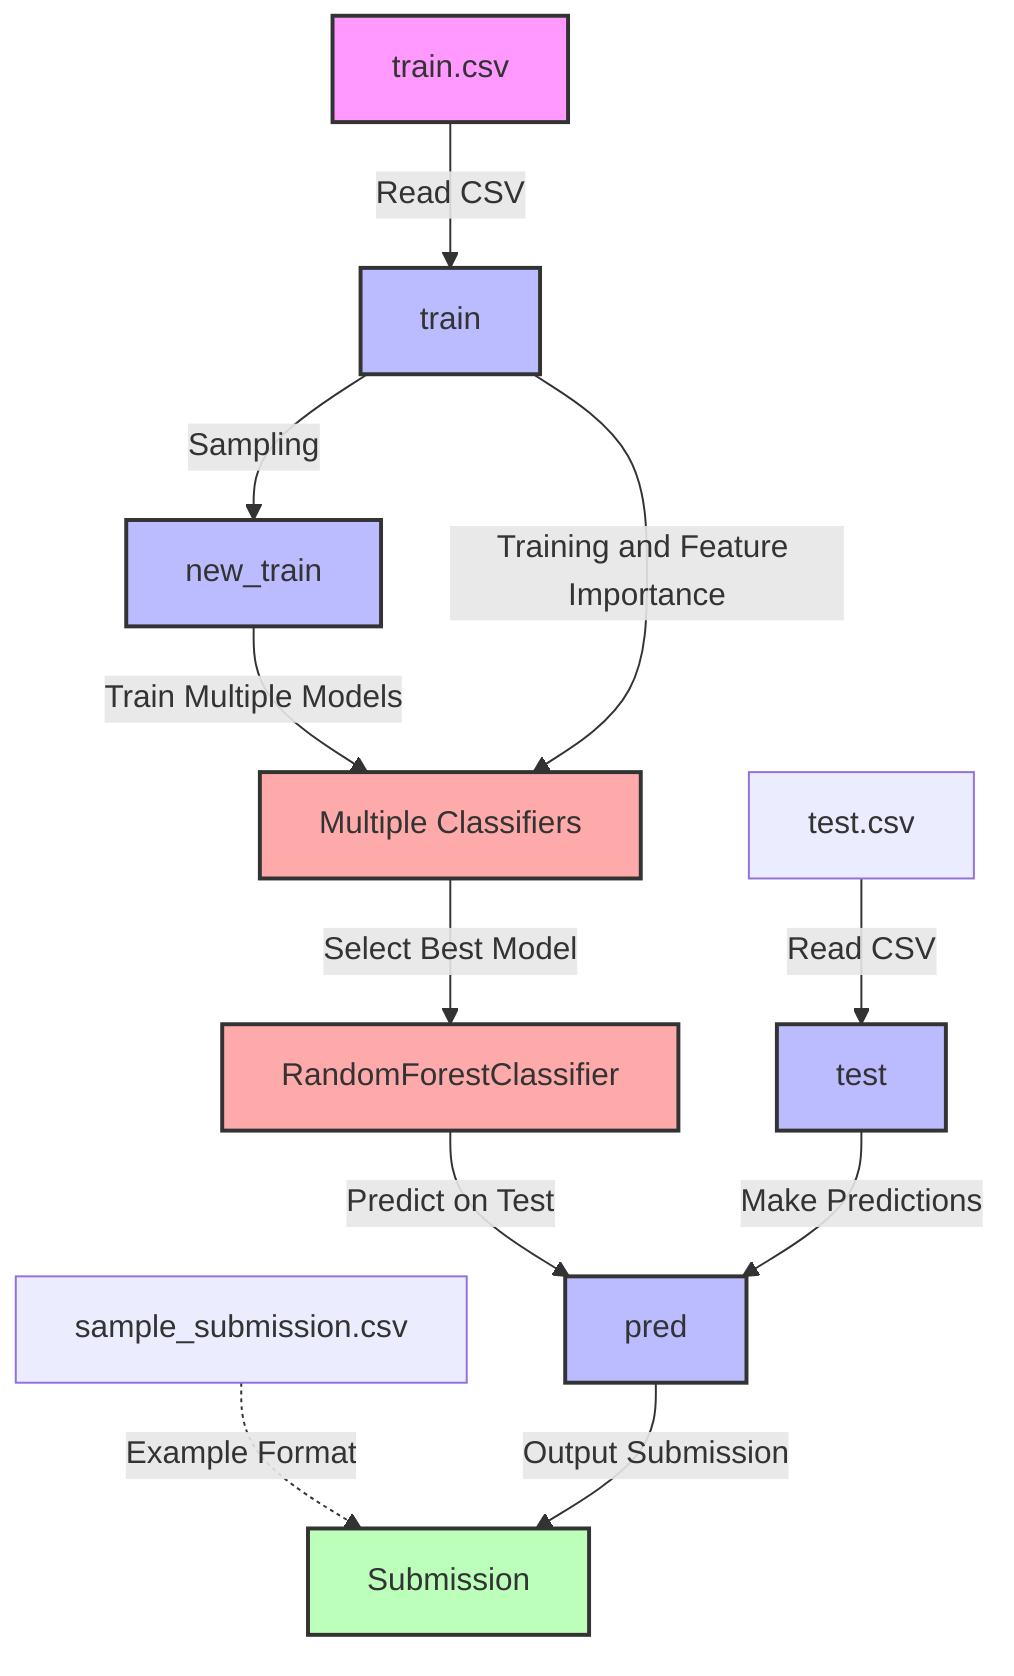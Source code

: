 flowchart TD
    %% Nodes
    A["train.csv"] -->|Read CSV| B["train"]
    B -->|Sampling| C["new_train"]
    A2["test.csv"] -->|Read CSV| D["test"]
    C -->|Train Multiple Models| E["Multiple Classifiers"]
    E -->|Select Best Model| F["RandomForestClassifier"]
    F -->|Predict on Test| G["pred"]
    A3["sample_submission.csv"] -.->|Example Format| H["Submission"]

    %% Links with comments
    B -->|Training and Feature Importance| E
    D -->|Make Predictions| G
    G -->|Output Submission| H

    %% Comments explaining nodes
    A:::source
    B:::variable
    C:::variable
    D:::variable
    E:::model
    F:::model
    G:::variable
    H:::output

    classDef source fill:#f9f,stroke:#333,stroke-width:2px;
    classDef variable fill:#bbf,stroke:#333,stroke-width:2px;
    classDef model fill:#faa,stroke:#333,stroke-width:2px;
    classDef output fill:#bfb,stroke:#333,stroke-width:2px;